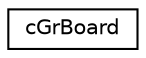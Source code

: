 digraph "Graphical Class Hierarchy"
{
  edge [fontname="Helvetica",fontsize="10",labelfontname="Helvetica",labelfontsize="10"];
  node [fontname="Helvetica",fontsize="10",shape=record];
  rankdir="LR";
  Node1 [label="cGrBoard",height=0.2,width=0.4,color="black", fillcolor="white", style="filled",URL="$classc_gr_board.html"];
}
